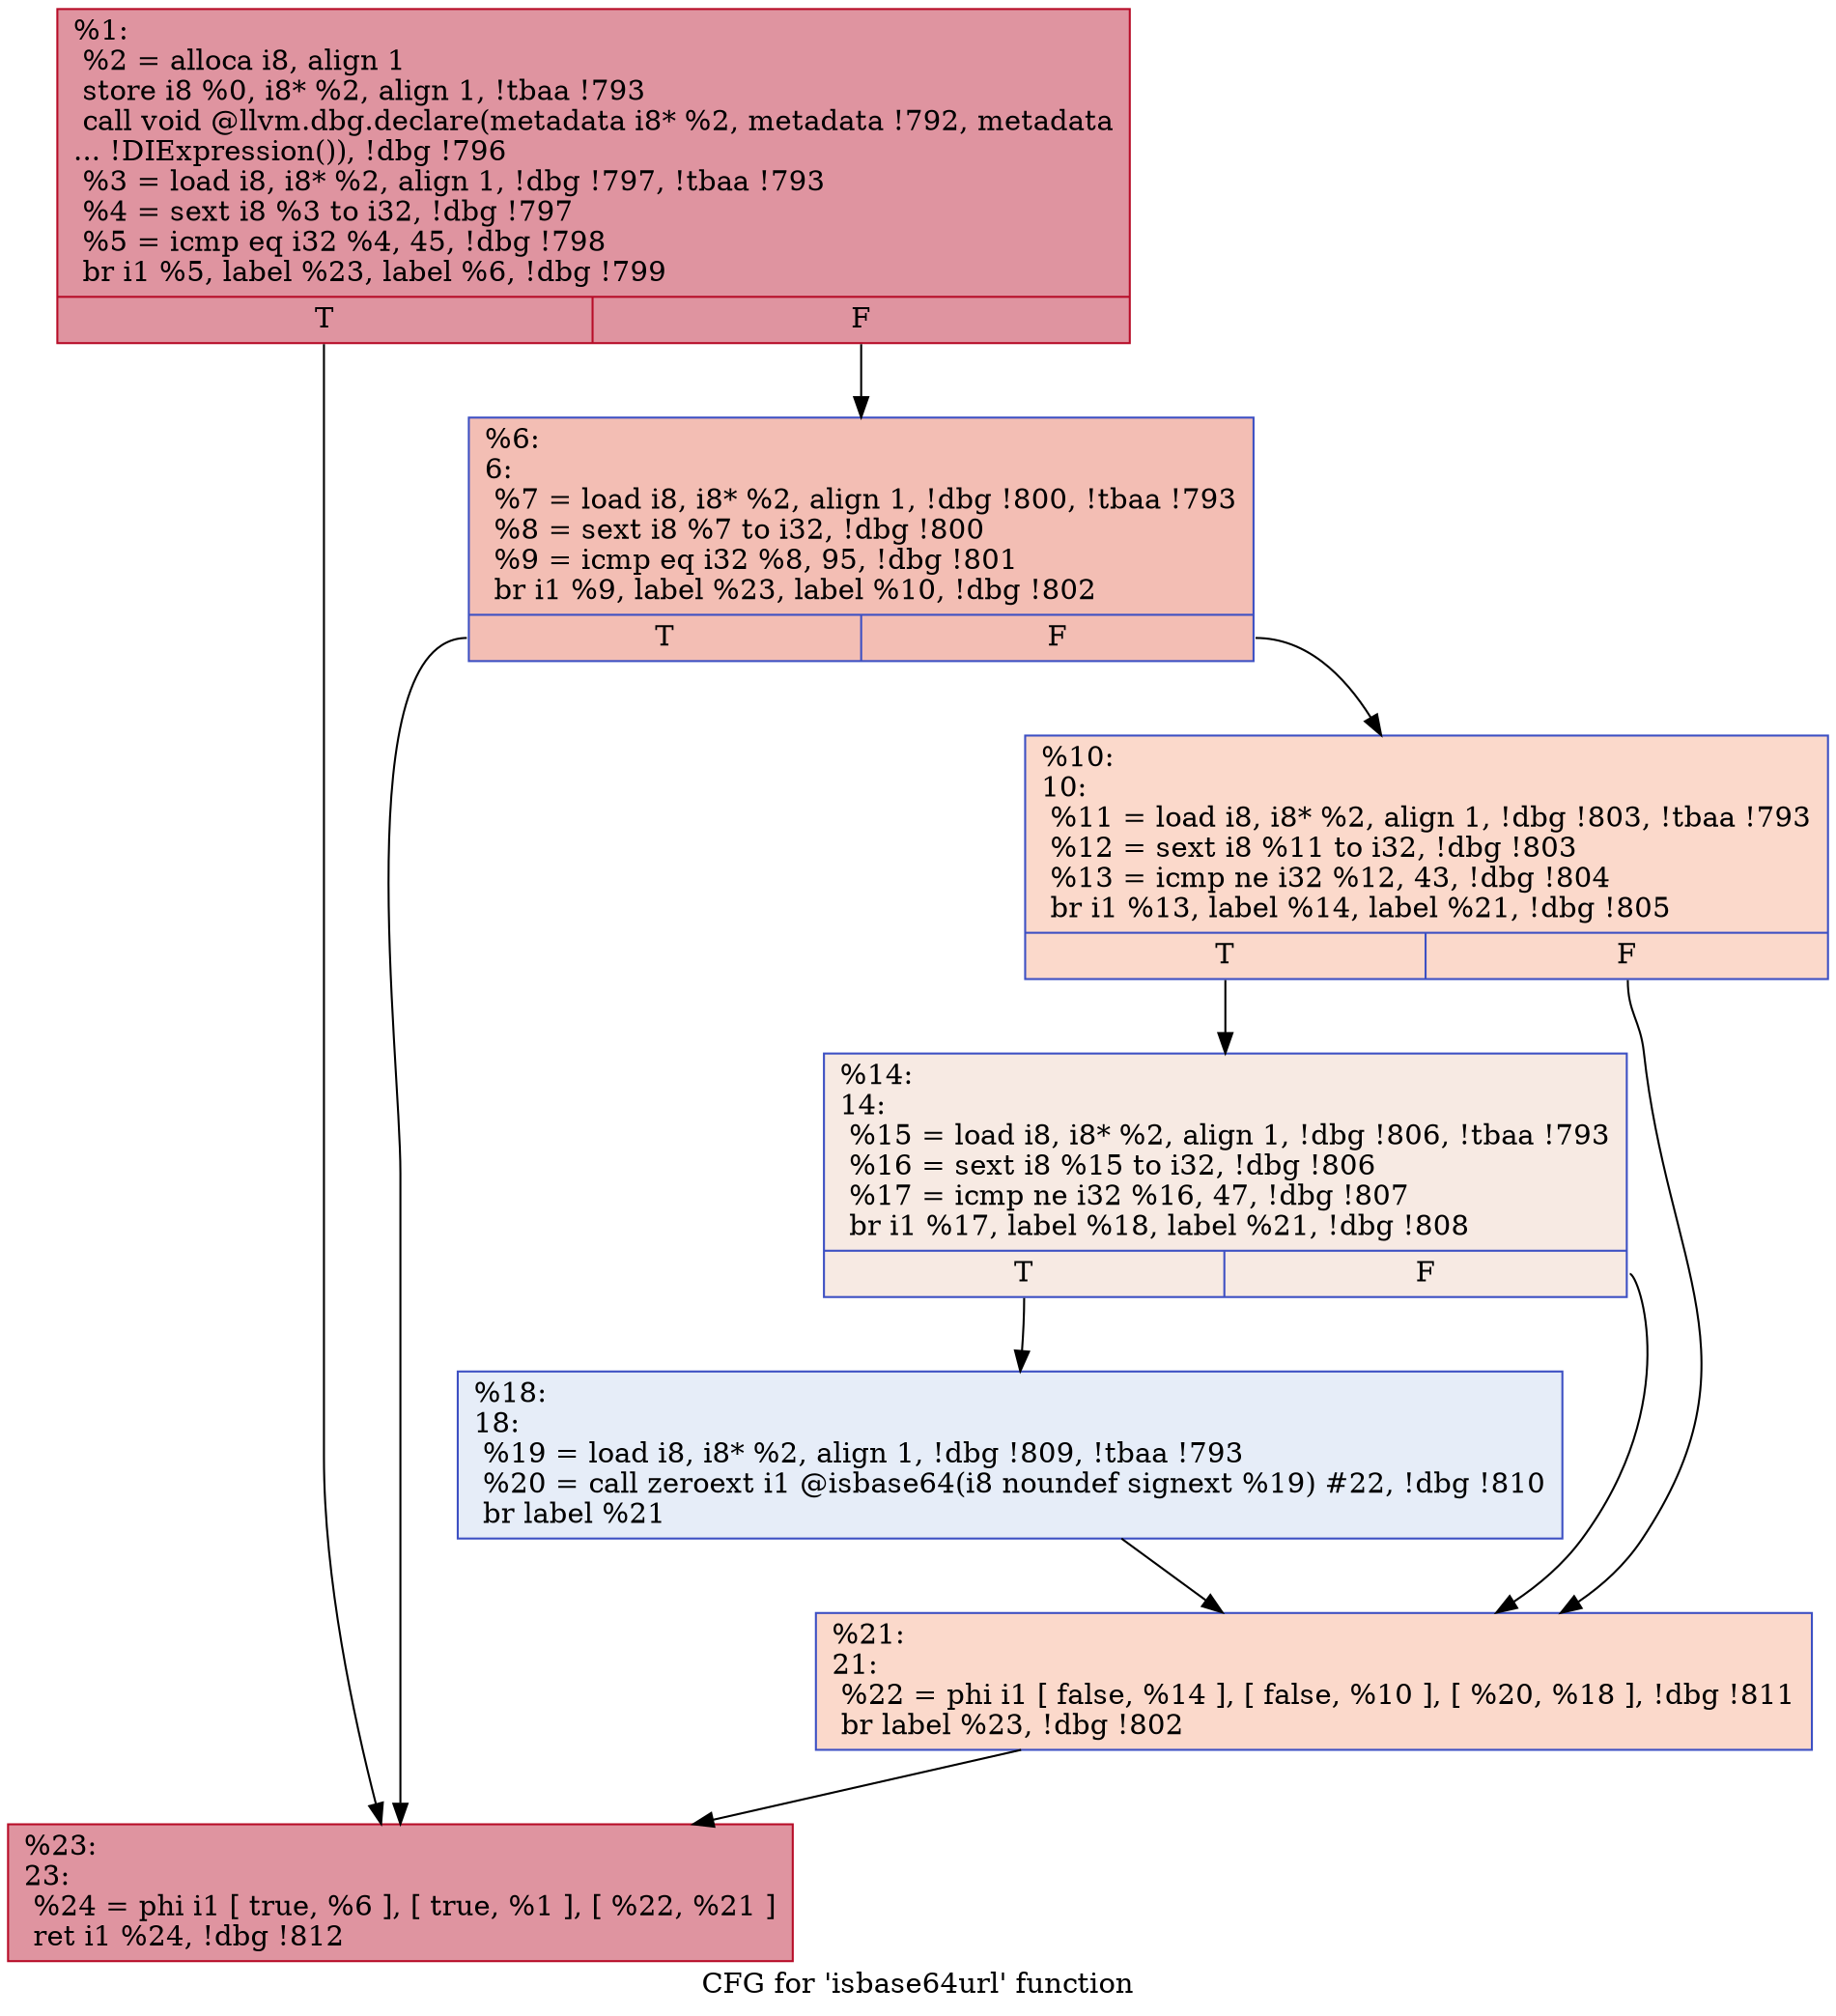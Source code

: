 digraph "CFG for 'isbase64url' function" {
	label="CFG for 'isbase64url' function";

	Node0xd32960 [shape=record,color="#b70d28ff", style=filled, fillcolor="#b70d2870",label="{%1:\l  %2 = alloca i8, align 1\l  store i8 %0, i8* %2, align 1, !tbaa !793\l  call void @llvm.dbg.declare(metadata i8* %2, metadata !792, metadata\l... !DIExpression()), !dbg !796\l  %3 = load i8, i8* %2, align 1, !dbg !797, !tbaa !793\l  %4 = sext i8 %3 to i32, !dbg !797\l  %5 = icmp eq i32 %4, 45, !dbg !798\l  br i1 %5, label %23, label %6, !dbg !799\l|{<s0>T|<s1>F}}"];
	Node0xd32960:s0 -> Node0xd95ad0;
	Node0xd32960:s1 -> Node0xd95940;
	Node0xd95940 [shape=record,color="#3d50c3ff", style=filled, fillcolor="#e36c5570",label="{%6:\l6:                                                \l  %7 = load i8, i8* %2, align 1, !dbg !800, !tbaa !793\l  %8 = sext i8 %7 to i32, !dbg !800\l  %9 = icmp eq i32 %8, 95, !dbg !801\l  br i1 %9, label %23, label %10, !dbg !802\l|{<s0>T|<s1>F}}"];
	Node0xd95940:s0 -> Node0xd95ad0;
	Node0xd95940:s1 -> Node0xd95990;
	Node0xd95990 [shape=record,color="#3d50c3ff", style=filled, fillcolor="#f7a88970",label="{%10:\l10:                                               \l  %11 = load i8, i8* %2, align 1, !dbg !803, !tbaa !793\l  %12 = sext i8 %11 to i32, !dbg !803\l  %13 = icmp ne i32 %12, 43, !dbg !804\l  br i1 %13, label %14, label %21, !dbg !805\l|{<s0>T|<s1>F}}"];
	Node0xd95990:s0 -> Node0xd959e0;
	Node0xd95990:s1 -> Node0xd95a80;
	Node0xd959e0 [shape=record,color="#3d50c3ff", style=filled, fillcolor="#eed0c070",label="{%14:\l14:                                               \l  %15 = load i8, i8* %2, align 1, !dbg !806, !tbaa !793\l  %16 = sext i8 %15 to i32, !dbg !806\l  %17 = icmp ne i32 %16, 47, !dbg !807\l  br i1 %17, label %18, label %21, !dbg !808\l|{<s0>T|<s1>F}}"];
	Node0xd959e0:s0 -> Node0xd95a30;
	Node0xd959e0:s1 -> Node0xd95a80;
	Node0xd95a30 [shape=record,color="#3d50c3ff", style=filled, fillcolor="#c7d7f070",label="{%18:\l18:                                               \l  %19 = load i8, i8* %2, align 1, !dbg !809, !tbaa !793\l  %20 = call zeroext i1 @isbase64(i8 noundef signext %19) #22, !dbg !810\l  br label %21\l}"];
	Node0xd95a30 -> Node0xd95a80;
	Node0xd95a80 [shape=record,color="#3d50c3ff", style=filled, fillcolor="#f7a88970",label="{%21:\l21:                                               \l  %22 = phi i1 [ false, %14 ], [ false, %10 ], [ %20, %18 ], !dbg !811\l  br label %23, !dbg !802\l}"];
	Node0xd95a80 -> Node0xd95ad0;
	Node0xd95ad0 [shape=record,color="#b70d28ff", style=filled, fillcolor="#b70d2870",label="{%23:\l23:                                               \l  %24 = phi i1 [ true, %6 ], [ true, %1 ], [ %22, %21 ]\l  ret i1 %24, !dbg !812\l}"];
}
